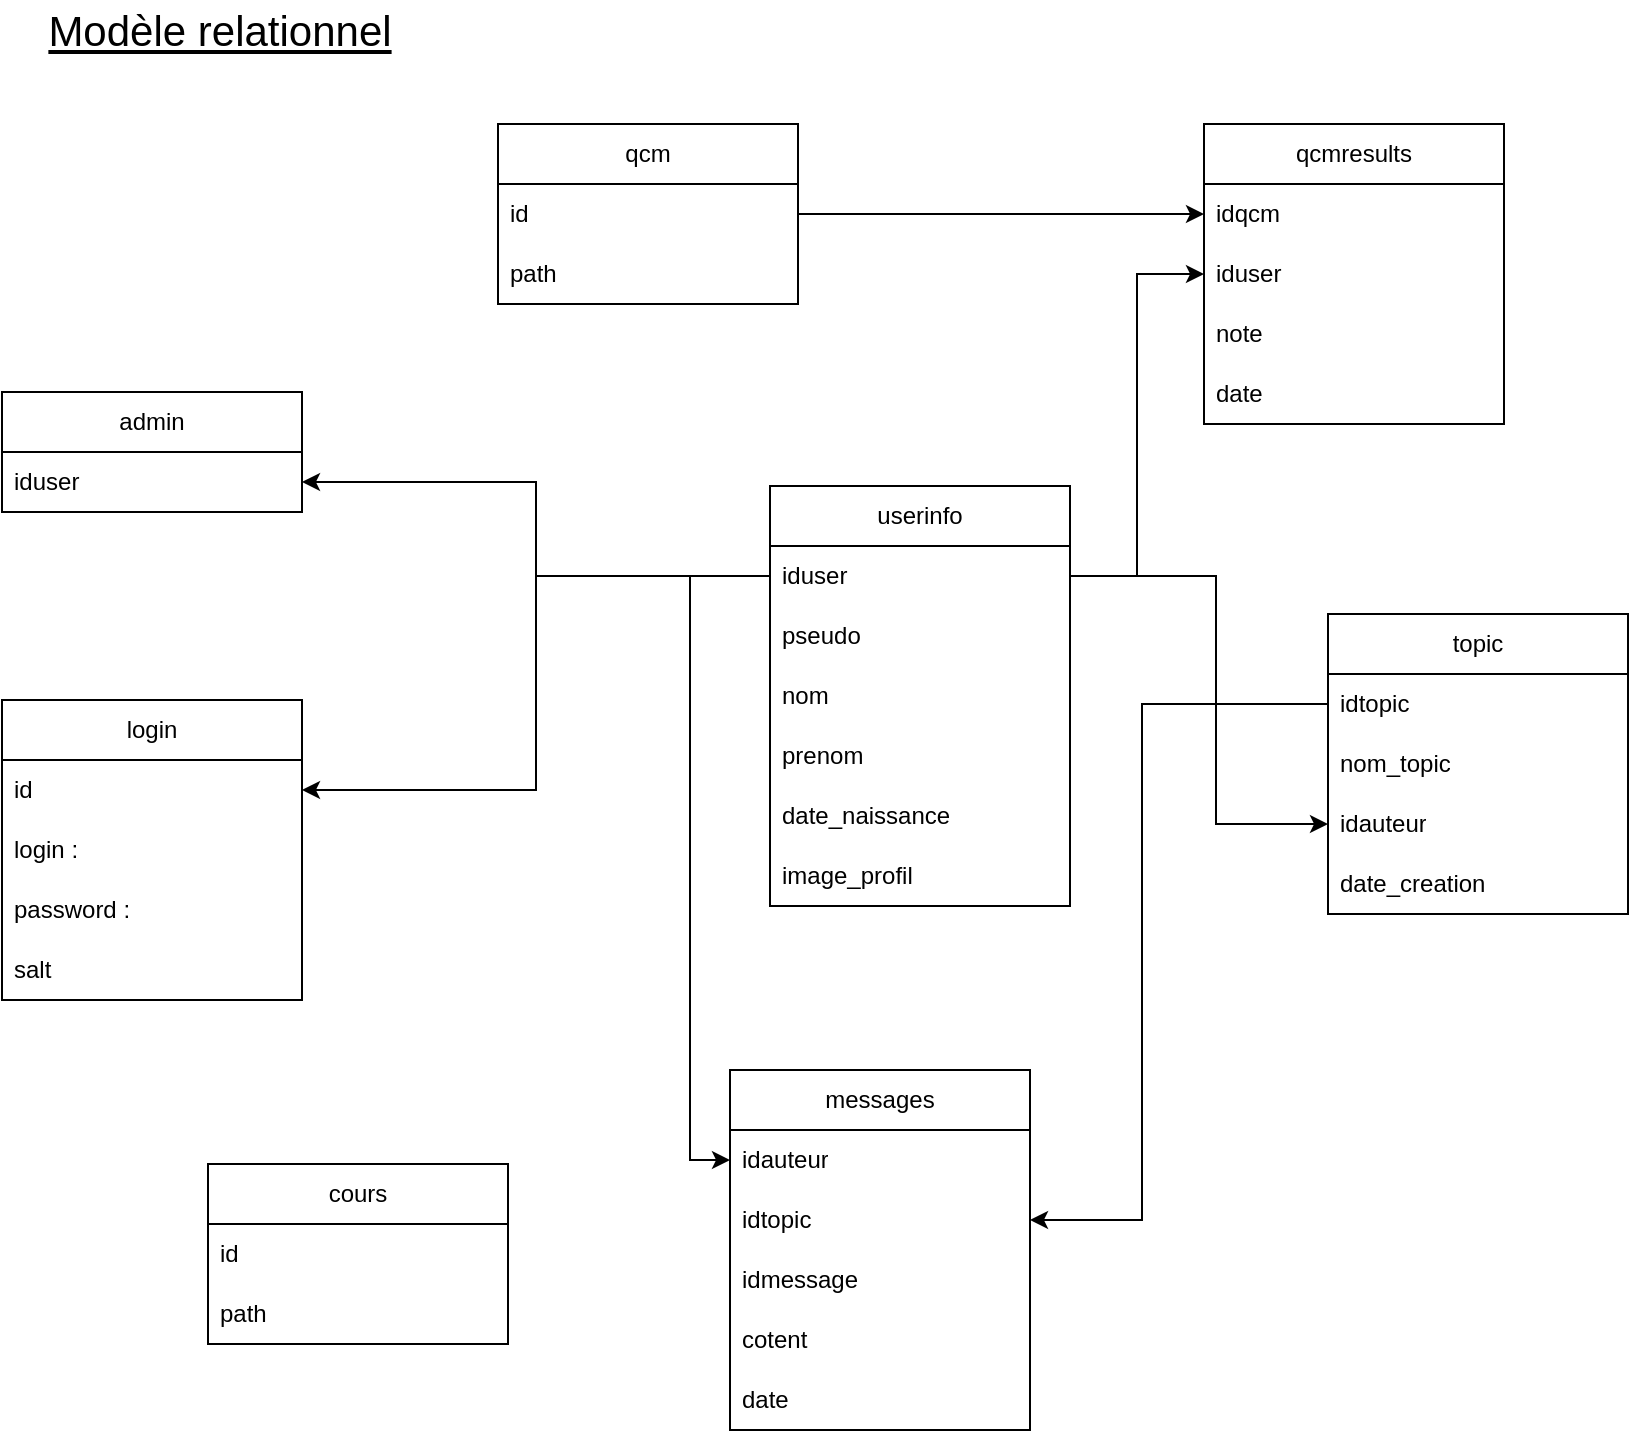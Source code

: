 <mxfile version="21.1.8" type="device">
  <diagram name="Page-1" id="VNoacId9KzoaffBig5k7">
    <mxGraphModel dx="1434" dy="828" grid="0" gridSize="10" guides="1" tooltips="1" connect="1" arrows="1" fold="1" page="1" pageScale="1" pageWidth="827" pageHeight="1169" math="0" shadow="0">
      <root>
        <mxCell id="0" />
        <mxCell id="1" parent="0" />
        <mxCell id="-ET_Gz2AnNyAK-QKo5um-1" value="userinfo" style="swimlane;fontStyle=0;childLayout=stackLayout;horizontal=1;startSize=30;horizontalStack=0;resizeParent=1;resizeParentMax=0;resizeLast=0;collapsible=1;marginBottom=0;whiteSpace=wrap;html=1;" parent="1" vertex="1">
          <mxGeometry x="392" y="258" width="150" height="210" as="geometry" />
        </mxCell>
        <mxCell id="-ET_Gz2AnNyAK-QKo5um-10" value="iduser" style="text;strokeColor=none;fillColor=none;align=left;verticalAlign=middle;spacingLeft=4;spacingRight=4;overflow=hidden;points=[[0,0.5],[1,0.5]];portConstraint=eastwest;rotatable=0;whiteSpace=wrap;html=1;" parent="-ET_Gz2AnNyAK-QKo5um-1" vertex="1">
          <mxGeometry y="30" width="150" height="30" as="geometry" />
        </mxCell>
        <mxCell id="-ET_Gz2AnNyAK-QKo5um-2" value="pseudo" style="text;strokeColor=none;fillColor=none;align=left;verticalAlign=middle;spacingLeft=4;spacingRight=4;overflow=hidden;points=[[0,0.5],[1,0.5]];portConstraint=eastwest;rotatable=0;whiteSpace=wrap;html=1;" parent="-ET_Gz2AnNyAK-QKo5um-1" vertex="1">
          <mxGeometry y="60" width="150" height="30" as="geometry" />
        </mxCell>
        <mxCell id="GKhvZO9CM4pwoF8mGUj7-31" value="nom" style="text;strokeColor=none;fillColor=none;align=left;verticalAlign=middle;spacingLeft=4;spacingRight=4;overflow=hidden;points=[[0,0.5],[1,0.5]];portConstraint=eastwest;rotatable=0;whiteSpace=wrap;html=1;" parent="-ET_Gz2AnNyAK-QKo5um-1" vertex="1">
          <mxGeometry y="90" width="150" height="30" as="geometry" />
        </mxCell>
        <mxCell id="GKhvZO9CM4pwoF8mGUj7-33" value="prenom" style="text;strokeColor=none;fillColor=none;align=left;verticalAlign=middle;spacingLeft=4;spacingRight=4;overflow=hidden;points=[[0,0.5],[1,0.5]];portConstraint=eastwest;rotatable=0;whiteSpace=wrap;html=1;" parent="-ET_Gz2AnNyAK-QKo5um-1" vertex="1">
          <mxGeometry y="120" width="150" height="30" as="geometry" />
        </mxCell>
        <mxCell id="GKhvZO9CM4pwoF8mGUj7-32" value="date_naissance" style="text;strokeColor=none;fillColor=none;align=left;verticalAlign=middle;spacingLeft=4;spacingRight=4;overflow=hidden;points=[[0,0.5],[1,0.5]];portConstraint=eastwest;rotatable=0;whiteSpace=wrap;html=1;" parent="-ET_Gz2AnNyAK-QKo5um-1" vertex="1">
          <mxGeometry y="150" width="150" height="30" as="geometry" />
        </mxCell>
        <mxCell id="-ET_Gz2AnNyAK-QKo5um-3" value="image_profil" style="text;strokeColor=none;fillColor=none;align=left;verticalAlign=middle;spacingLeft=4;spacingRight=4;overflow=hidden;points=[[0,0.5],[1,0.5]];portConstraint=eastwest;rotatable=0;whiteSpace=wrap;html=1;" parent="-ET_Gz2AnNyAK-QKo5um-1" vertex="1">
          <mxGeometry y="180" width="150" height="30" as="geometry" />
        </mxCell>
        <mxCell id="GKhvZO9CM4pwoF8mGUj7-1" value="admin" style="swimlane;fontStyle=0;childLayout=stackLayout;horizontal=1;startSize=30;horizontalStack=0;resizeParent=1;resizeParentMax=0;resizeLast=0;collapsible=1;marginBottom=0;whiteSpace=wrap;html=1;" parent="1" vertex="1">
          <mxGeometry x="8" y="211" width="150" height="60" as="geometry" />
        </mxCell>
        <mxCell id="GKhvZO9CM4pwoF8mGUj7-2" value="iduser" style="text;strokeColor=none;fillColor=none;align=left;verticalAlign=middle;spacingLeft=4;spacingRight=4;overflow=hidden;points=[[0,0.5],[1,0.5]];portConstraint=eastwest;rotatable=0;whiteSpace=wrap;html=1;" parent="GKhvZO9CM4pwoF8mGUj7-1" vertex="1">
          <mxGeometry y="30" width="150" height="30" as="geometry" />
        </mxCell>
        <mxCell id="GKhvZO9CM4pwoF8mGUj7-5" value="login" style="swimlane;fontStyle=0;childLayout=stackLayout;horizontal=1;startSize=30;horizontalStack=0;resizeParent=1;resizeParentMax=0;resizeLast=0;collapsible=1;marginBottom=0;whiteSpace=wrap;html=1;" parent="1" vertex="1">
          <mxGeometry x="8" y="365" width="150" height="150" as="geometry" />
        </mxCell>
        <mxCell id="GKhvZO9CM4pwoF8mGUj7-6" value="id" style="text;strokeColor=none;fillColor=none;align=left;verticalAlign=middle;spacingLeft=4;spacingRight=4;overflow=hidden;points=[[0,0.5],[1,0.5]];portConstraint=eastwest;rotatable=0;whiteSpace=wrap;html=1;" parent="GKhvZO9CM4pwoF8mGUj7-5" vertex="1">
          <mxGeometry y="30" width="150" height="30" as="geometry" />
        </mxCell>
        <mxCell id="GKhvZO9CM4pwoF8mGUj7-7" value="login :&amp;nbsp;" style="text;strokeColor=none;fillColor=none;align=left;verticalAlign=middle;spacingLeft=4;spacingRight=4;overflow=hidden;points=[[0,0.5],[1,0.5]];portConstraint=eastwest;rotatable=0;whiteSpace=wrap;html=1;" parent="GKhvZO9CM4pwoF8mGUj7-5" vertex="1">
          <mxGeometry y="60" width="150" height="30" as="geometry" />
        </mxCell>
        <mxCell id="GKhvZO9CM4pwoF8mGUj7-9" value="password :&amp;nbsp;" style="text;strokeColor=none;fillColor=none;align=left;verticalAlign=middle;spacingLeft=4;spacingRight=4;overflow=hidden;points=[[0,0.5],[1,0.5]];portConstraint=eastwest;rotatable=0;whiteSpace=wrap;html=1;" parent="GKhvZO9CM4pwoF8mGUj7-5" vertex="1">
          <mxGeometry y="90" width="150" height="30" as="geometry" />
        </mxCell>
        <mxCell id="GKhvZO9CM4pwoF8mGUj7-8" value="salt" style="text;strokeColor=none;fillColor=none;align=left;verticalAlign=middle;spacingLeft=4;spacingRight=4;overflow=hidden;points=[[0,0.5],[1,0.5]];portConstraint=eastwest;rotatable=0;whiteSpace=wrap;html=1;" parent="GKhvZO9CM4pwoF8mGUj7-5" vertex="1">
          <mxGeometry y="120" width="150" height="30" as="geometry" />
        </mxCell>
        <mxCell id="GKhvZO9CM4pwoF8mGUj7-10" value="qcm" style="swimlane;fontStyle=0;childLayout=stackLayout;horizontal=1;startSize=30;horizontalStack=0;resizeParent=1;resizeParentMax=0;resizeLast=0;collapsible=1;marginBottom=0;whiteSpace=wrap;html=1;" parent="1" vertex="1">
          <mxGeometry x="256" y="77" width="150" height="90" as="geometry" />
        </mxCell>
        <mxCell id="GKhvZO9CM4pwoF8mGUj7-11" value="id" style="text;strokeColor=none;fillColor=none;align=left;verticalAlign=middle;spacingLeft=4;spacingRight=4;overflow=hidden;points=[[0,0.5],[1,0.5]];portConstraint=eastwest;rotatable=0;whiteSpace=wrap;html=1;" parent="GKhvZO9CM4pwoF8mGUj7-10" vertex="1">
          <mxGeometry y="30" width="150" height="30" as="geometry" />
        </mxCell>
        <mxCell id="GKhvZO9CM4pwoF8mGUj7-12" value="path" style="text;strokeColor=none;fillColor=none;align=left;verticalAlign=middle;spacingLeft=4;spacingRight=4;overflow=hidden;points=[[0,0.5],[1,0.5]];portConstraint=eastwest;rotatable=0;whiteSpace=wrap;html=1;" parent="GKhvZO9CM4pwoF8mGUj7-10" vertex="1">
          <mxGeometry y="60" width="150" height="30" as="geometry" />
        </mxCell>
        <mxCell id="GKhvZO9CM4pwoF8mGUj7-15" value="messages" style="swimlane;fontStyle=0;childLayout=stackLayout;horizontal=1;startSize=30;horizontalStack=0;resizeParent=1;resizeParentMax=0;resizeLast=0;collapsible=1;marginBottom=0;whiteSpace=wrap;html=1;" parent="1" vertex="1">
          <mxGeometry x="372" y="550" width="150" height="180" as="geometry" />
        </mxCell>
        <mxCell id="GKhvZO9CM4pwoF8mGUj7-16" value="idauteur" style="text;strokeColor=none;fillColor=none;align=left;verticalAlign=middle;spacingLeft=4;spacingRight=4;overflow=hidden;points=[[0,0.5],[1,0.5]];portConstraint=eastwest;rotatable=0;whiteSpace=wrap;html=1;" parent="GKhvZO9CM4pwoF8mGUj7-15" vertex="1">
          <mxGeometry y="30" width="150" height="30" as="geometry" />
        </mxCell>
        <mxCell id="GKhvZO9CM4pwoF8mGUj7-25" value="idtopic" style="text;strokeColor=none;fillColor=none;align=left;verticalAlign=middle;spacingLeft=4;spacingRight=4;overflow=hidden;points=[[0,0.5],[1,0.5]];portConstraint=eastwest;rotatable=0;whiteSpace=wrap;html=1;" parent="GKhvZO9CM4pwoF8mGUj7-15" vertex="1">
          <mxGeometry y="60" width="150" height="30" as="geometry" />
        </mxCell>
        <mxCell id="GKhvZO9CM4pwoF8mGUj7-26" value="idmessage" style="text;strokeColor=none;fillColor=none;align=left;verticalAlign=middle;spacingLeft=4;spacingRight=4;overflow=hidden;points=[[0,0.5],[1,0.5]];portConstraint=eastwest;rotatable=0;whiteSpace=wrap;html=1;" parent="GKhvZO9CM4pwoF8mGUj7-15" vertex="1">
          <mxGeometry y="90" width="150" height="30" as="geometry" />
        </mxCell>
        <mxCell id="GKhvZO9CM4pwoF8mGUj7-27" value="cotent" style="text;strokeColor=none;fillColor=none;align=left;verticalAlign=middle;spacingLeft=4;spacingRight=4;overflow=hidden;points=[[0,0.5],[1,0.5]];portConstraint=eastwest;rotatable=0;whiteSpace=wrap;html=1;" parent="GKhvZO9CM4pwoF8mGUj7-15" vertex="1">
          <mxGeometry y="120" width="150" height="30" as="geometry" />
        </mxCell>
        <mxCell id="GKhvZO9CM4pwoF8mGUj7-17" value="date" style="text;strokeColor=none;fillColor=none;align=left;verticalAlign=middle;spacingLeft=4;spacingRight=4;overflow=hidden;points=[[0,0.5],[1,0.5]];portConstraint=eastwest;rotatable=0;whiteSpace=wrap;html=1;" parent="GKhvZO9CM4pwoF8mGUj7-15" vertex="1">
          <mxGeometry y="150" width="150" height="30" as="geometry" />
        </mxCell>
        <mxCell id="GKhvZO9CM4pwoF8mGUj7-18" value="topic" style="swimlane;fontStyle=0;childLayout=stackLayout;horizontal=1;startSize=30;horizontalStack=0;resizeParent=1;resizeParentMax=0;resizeLast=0;collapsible=1;marginBottom=0;whiteSpace=wrap;html=1;" parent="1" vertex="1">
          <mxGeometry x="671" y="322" width="150" height="150" as="geometry" />
        </mxCell>
        <mxCell id="GKhvZO9CM4pwoF8mGUj7-19" value="idtopic" style="text;strokeColor=none;fillColor=none;align=left;verticalAlign=middle;spacingLeft=4;spacingRight=4;overflow=hidden;points=[[0,0.5],[1,0.5]];portConstraint=eastwest;rotatable=0;whiteSpace=wrap;html=1;" parent="GKhvZO9CM4pwoF8mGUj7-18" vertex="1">
          <mxGeometry y="30" width="150" height="30" as="geometry" />
        </mxCell>
        <mxCell id="GKhvZO9CM4pwoF8mGUj7-20" value="nom_topic" style="text;strokeColor=none;fillColor=none;align=left;verticalAlign=middle;spacingLeft=4;spacingRight=4;overflow=hidden;points=[[0,0.5],[1,0.5]];portConstraint=eastwest;rotatable=0;whiteSpace=wrap;html=1;" parent="GKhvZO9CM4pwoF8mGUj7-18" vertex="1">
          <mxGeometry y="60" width="150" height="30" as="geometry" />
        </mxCell>
        <mxCell id="GKhvZO9CM4pwoF8mGUj7-30" value="idauteur" style="text;strokeColor=none;fillColor=none;align=left;verticalAlign=middle;spacingLeft=4;spacingRight=4;overflow=hidden;points=[[0,0.5],[1,0.5]];portConstraint=eastwest;rotatable=0;whiteSpace=wrap;html=1;" parent="GKhvZO9CM4pwoF8mGUj7-18" vertex="1">
          <mxGeometry y="90" width="150" height="30" as="geometry" />
        </mxCell>
        <mxCell id="GKhvZO9CM4pwoF8mGUj7-29" value="date_creation" style="text;strokeColor=none;fillColor=none;align=left;verticalAlign=middle;spacingLeft=4;spacingRight=4;overflow=hidden;points=[[0,0.5],[1,0.5]];portConstraint=eastwest;rotatable=0;whiteSpace=wrap;html=1;" parent="GKhvZO9CM4pwoF8mGUj7-18" vertex="1">
          <mxGeometry y="120" width="150" height="30" as="geometry" />
        </mxCell>
        <mxCell id="GKhvZO9CM4pwoF8mGUj7-21" value="qcmresults" style="swimlane;fontStyle=0;childLayout=stackLayout;horizontal=1;startSize=30;horizontalStack=0;resizeParent=1;resizeParentMax=0;resizeLast=0;collapsible=1;marginBottom=0;whiteSpace=wrap;html=1;" parent="1" vertex="1">
          <mxGeometry x="609" y="77" width="150" height="150" as="geometry" />
        </mxCell>
        <mxCell id="GKhvZO9CM4pwoF8mGUj7-22" value="idqcm" style="text;strokeColor=none;fillColor=none;align=left;verticalAlign=middle;spacingLeft=4;spacingRight=4;overflow=hidden;points=[[0,0.5],[1,0.5]];portConstraint=eastwest;rotatable=0;whiteSpace=wrap;html=1;" parent="GKhvZO9CM4pwoF8mGUj7-21" vertex="1">
          <mxGeometry y="30" width="150" height="30" as="geometry" />
        </mxCell>
        <mxCell id="GKhvZO9CM4pwoF8mGUj7-28" value="iduser" style="text;strokeColor=none;fillColor=none;align=left;verticalAlign=middle;spacingLeft=4;spacingRight=4;overflow=hidden;points=[[0,0.5],[1,0.5]];portConstraint=eastwest;rotatable=0;whiteSpace=wrap;html=1;" parent="GKhvZO9CM4pwoF8mGUj7-21" vertex="1">
          <mxGeometry y="60" width="150" height="30" as="geometry" />
        </mxCell>
        <mxCell id="GKhvZO9CM4pwoF8mGUj7-23" value="note&lt;span style=&quot;white-space: pre;&quot;&gt; &lt;/span&gt;" style="text;strokeColor=none;fillColor=none;align=left;verticalAlign=middle;spacingLeft=4;spacingRight=4;overflow=hidden;points=[[0,0.5],[1,0.5]];portConstraint=eastwest;rotatable=0;whiteSpace=wrap;html=1;" parent="GKhvZO9CM4pwoF8mGUj7-21" vertex="1">
          <mxGeometry y="90" width="150" height="30" as="geometry" />
        </mxCell>
        <mxCell id="ar3fJfvWS_b9Yo5qonWb-1" value="date" style="text;strokeColor=none;fillColor=none;align=left;verticalAlign=middle;spacingLeft=4;spacingRight=4;overflow=hidden;points=[[0,0.5],[1,0.5]];portConstraint=eastwest;rotatable=0;whiteSpace=wrap;html=1;" parent="GKhvZO9CM4pwoF8mGUj7-21" vertex="1">
          <mxGeometry y="120" width="150" height="30" as="geometry" />
        </mxCell>
        <mxCell id="GKhvZO9CM4pwoF8mGUj7-35" style="edgeStyle=orthogonalEdgeStyle;rounded=0;orthogonalLoop=1;jettySize=auto;html=1;exitX=0;exitY=0.5;exitDx=0;exitDy=0;entryX=1;entryY=0.5;entryDx=0;entryDy=0;" parent="1" source="-ET_Gz2AnNyAK-QKo5um-10" target="GKhvZO9CM4pwoF8mGUj7-6" edge="1">
          <mxGeometry relative="1" as="geometry" />
        </mxCell>
        <mxCell id="GKhvZO9CM4pwoF8mGUj7-36" style="edgeStyle=orthogonalEdgeStyle;rounded=0;orthogonalLoop=1;jettySize=auto;html=1;exitX=0;exitY=0.5;exitDx=0;exitDy=0;entryX=1;entryY=0.5;entryDx=0;entryDy=0;" parent="1" source="-ET_Gz2AnNyAK-QKo5um-10" target="GKhvZO9CM4pwoF8mGUj7-2" edge="1">
          <mxGeometry relative="1" as="geometry" />
        </mxCell>
        <mxCell id="GKhvZO9CM4pwoF8mGUj7-37" style="edgeStyle=orthogonalEdgeStyle;rounded=0;orthogonalLoop=1;jettySize=auto;html=1;entryX=0;entryY=0.5;entryDx=0;entryDy=0;" parent="1" source="GKhvZO9CM4pwoF8mGUj7-11" target="GKhvZO9CM4pwoF8mGUj7-22" edge="1">
          <mxGeometry relative="1" as="geometry" />
        </mxCell>
        <mxCell id="GKhvZO9CM4pwoF8mGUj7-40" style="edgeStyle=orthogonalEdgeStyle;rounded=0;orthogonalLoop=1;jettySize=auto;html=1;exitX=0;exitY=0.5;exitDx=0;exitDy=0;entryX=0;entryY=0.5;entryDx=0;entryDy=0;" parent="1" source="-ET_Gz2AnNyAK-QKo5um-10" target="GKhvZO9CM4pwoF8mGUj7-16" edge="1">
          <mxGeometry relative="1" as="geometry" />
        </mxCell>
        <mxCell id="GKhvZO9CM4pwoF8mGUj7-46" style="edgeStyle=orthogonalEdgeStyle;rounded=0;orthogonalLoop=1;jettySize=auto;html=1;entryX=1;entryY=0.5;entryDx=0;entryDy=0;" parent="1" source="GKhvZO9CM4pwoF8mGUj7-19" target="GKhvZO9CM4pwoF8mGUj7-25" edge="1">
          <mxGeometry relative="1" as="geometry">
            <Array as="points">
              <mxPoint x="578" y="367" />
              <mxPoint x="578" y="625" />
            </Array>
          </mxGeometry>
        </mxCell>
        <mxCell id="GKhvZO9CM4pwoF8mGUj7-47" value="&lt;font style=&quot;font-size: 21px;&quot;&gt;&lt;u&gt;Modèle relationnel&lt;/u&gt;&lt;/font&gt;" style="text;html=1;strokeColor=none;fillColor=none;align=center;verticalAlign=middle;whiteSpace=wrap;rounded=0;" parent="1" vertex="1">
          <mxGeometry x="24" y="15" width="186" height="30" as="geometry" />
        </mxCell>
        <mxCell id="ar3fJfvWS_b9Yo5qonWb-2" style="edgeStyle=orthogonalEdgeStyle;rounded=0;orthogonalLoop=1;jettySize=auto;html=1;entryX=0;entryY=0.5;entryDx=0;entryDy=0;" parent="1" source="-ET_Gz2AnNyAK-QKo5um-10" target="GKhvZO9CM4pwoF8mGUj7-30" edge="1">
          <mxGeometry relative="1" as="geometry">
            <Array as="points">
              <mxPoint x="615" y="303" />
              <mxPoint x="615" y="427" />
            </Array>
          </mxGeometry>
        </mxCell>
        <mxCell id="ar3fJfvWS_b9Yo5qonWb-3" style="edgeStyle=orthogonalEdgeStyle;rounded=0;orthogonalLoop=1;jettySize=auto;html=1;entryX=0;entryY=0.5;entryDx=0;entryDy=0;" parent="1" source="-ET_Gz2AnNyAK-QKo5um-10" target="GKhvZO9CM4pwoF8mGUj7-28" edge="1">
          <mxGeometry relative="1" as="geometry" />
        </mxCell>
        <mxCell id="KXxFkMCq7oCmYuvv50nY-1" value="cours" style="swimlane;fontStyle=0;childLayout=stackLayout;horizontal=1;startSize=30;horizontalStack=0;resizeParent=1;resizeParentMax=0;resizeLast=0;collapsible=1;marginBottom=0;whiteSpace=wrap;html=1;" vertex="1" parent="1">
          <mxGeometry x="111" y="597" width="150" height="90" as="geometry" />
        </mxCell>
        <mxCell id="KXxFkMCq7oCmYuvv50nY-2" value="id" style="text;strokeColor=none;fillColor=none;align=left;verticalAlign=middle;spacingLeft=4;spacingRight=4;overflow=hidden;points=[[0,0.5],[1,0.5]];portConstraint=eastwest;rotatable=0;whiteSpace=wrap;html=1;" vertex="1" parent="KXxFkMCq7oCmYuvv50nY-1">
          <mxGeometry y="30" width="150" height="30" as="geometry" />
        </mxCell>
        <mxCell id="KXxFkMCq7oCmYuvv50nY-3" value="path" style="text;strokeColor=none;fillColor=none;align=left;verticalAlign=middle;spacingLeft=4;spacingRight=4;overflow=hidden;points=[[0,0.5],[1,0.5]];portConstraint=eastwest;rotatable=0;whiteSpace=wrap;html=1;" vertex="1" parent="KXxFkMCq7oCmYuvv50nY-1">
          <mxGeometry y="60" width="150" height="30" as="geometry" />
        </mxCell>
      </root>
    </mxGraphModel>
  </diagram>
</mxfile>
